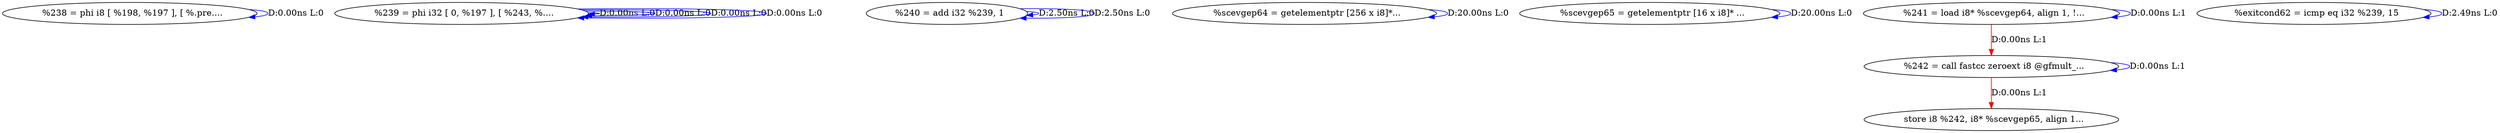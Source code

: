 digraph {
Node0x342a7c0[label="  %238 = phi i8 [ %198, %197 ], [ %.pre...."];
Node0x342a7c0 -> Node0x342a7c0[label="D:0.00ns L:0",color=blue];
Node0x342a8a0[label="  %239 = phi i32 [ 0, %197 ], [ %243, %...."];
Node0x342a8a0 -> Node0x342a8a0[label="D:0.00ns L:0",color=blue];
Node0x342a8a0 -> Node0x342a8a0[label="D:0.00ns L:0",color=blue];
Node0x342a8a0 -> Node0x342a8a0[label="D:0.00ns L:0",color=blue];
Node0x342a8a0 -> Node0x342a8a0[label="D:0.00ns L:0",color=blue];
Node0x342a980[label="  %240 = add i32 %239, 1"];
Node0x342a980 -> Node0x342a980[label="D:2.50ns L:0",color=blue];
Node0x342a980 -> Node0x342a980[label="D:2.50ns L:0",color=blue];
Node0x342aa60[label="  %scevgep64 = getelementptr [256 x i8]*..."];
Node0x342aa60 -> Node0x342aa60[label="D:20.00ns L:0",color=blue];
Node0x342ab80[label="  %scevgep65 = getelementptr [16 x i8]* ..."];
Node0x342ab80 -> Node0x342ab80[label="D:20.00ns L:0",color=blue];
Node0x342ac60[label="  %241 = load i8* %scevgep64, align 1, !..."];
Node0x342ac60 -> Node0x342ac60[label="D:0.00ns L:1",color=blue];
Node0x342ad40[label="  %242 = call fastcc zeroext i8 @gfmult_..."];
Node0x342ac60 -> Node0x342ad40[label="D:0.00ns L:1",color=red];
Node0x342ad40 -> Node0x342ad40[label="D:0.00ns L:1",color=blue];
Node0x342ae20[label="  store i8 %242, i8* %scevgep65, align 1..."];
Node0x342ad40 -> Node0x342ae20[label="D:0.00ns L:1",color=red];
Node0x342af00[label="  %exitcond62 = icmp eq i32 %239, 15"];
Node0x342af00 -> Node0x342af00[label="D:2.49ns L:0",color=blue];
}
